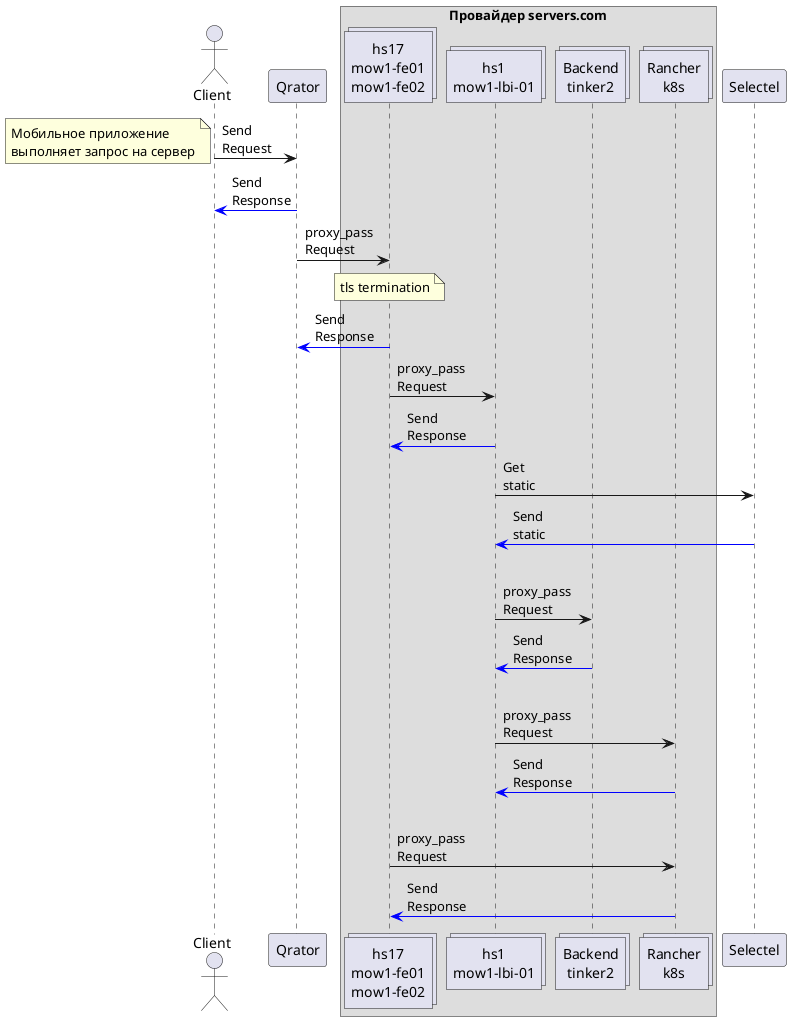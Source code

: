 @startuml
skinparam maxMessageSize 20

actor Client

participant Qrator
box "Провайдер servers.com"
collections "hs17\nmow1-fe01\nmow1-fe02"
collections "hs1\nmow1-lbi-01"
collections "Backend\ntinker2"
collections "Rancher\nk8s"
end box
participant Selectel

Client->Qrator: Send Request
note left: Мобильное приложение\nвыполняет запрос на сервер
Client<-[#0000FF]Qrator: Send Response
Qrator->"hs17\nmow1-fe01\nmow1-fe02": proxy_pass Request
note over "hs17\nmow1-fe01\nmow1-fe02": tls termination
Qrator<-[#0000FF]"hs17\nmow1-fe01\nmow1-fe02": Send Response
"hs17\nmow1-fe01\nmow1-fe02"->"hs1\nmow1-lbi-01": proxy_pass Request
"hs17\nmow1-fe01\nmow1-fe02"<-[#0000FF]"hs1\nmow1-lbi-01": Send Response
"hs1\nmow1-lbi-01"->Selectel: Get static
"hs1\nmow1-lbi-01"<-[#0000FF]Selectel: Send static
|||
"hs1\nmow1-lbi-01"->"Backend\ntinker2": proxy_pass Request
"hs1\nmow1-lbi-01"<-[#0000FF]"Backend\ntinker2": Send Response
|||
"hs1\nmow1-lbi-01"->"Rancher\nk8s": proxy_pass Request
"hs1\nmow1-lbi-01"<-[#0000FF]"Rancher\nk8s": Send Response
|||
"hs17\nmow1-fe01\nmow1-fe02"->"Rancher\nk8s": proxy_pass Request
"hs17\nmow1-fe01\nmow1-fe02"<-[#0000FF]"Rancher\nk8s": Send Response
@enduml
